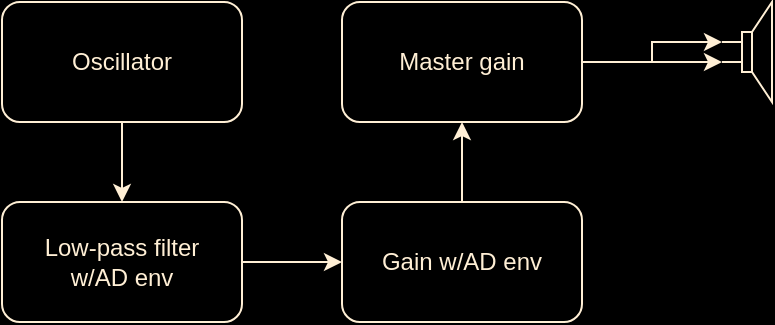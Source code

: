 <mxfile version="12.1.0" type="device" pages="1"><diagram id="mef8zlTb4oxNUUyPIRAg" name="Page-1"><mxGraphModel dx="1061" dy="952" grid="1" gridSize="10" guides="1" tooltips="1" connect="1" arrows="1" fold="1" page="1" pageScale="1" pageWidth="850" pageHeight="1100" background="#000000" math="0" shadow="0"><root><mxCell id="0"/><mxCell id="1" parent="0"/><mxCell id="3uo2h157oQtOCP4Umfj8-15" style="rounded=0;orthogonalLoop=1;jettySize=auto;html=1;entryX=0.5;entryY=0;entryDx=0;entryDy=0;strokeColor=#FFEFD5;fontColor=#FFEFD5;" edge="1" parent="1" source="3uo2h157oQtOCP4Umfj8-1" target="3uo2h157oQtOCP4Umfj8-14"><mxGeometry relative="1" as="geometry"/></mxCell><mxCell id="3uo2h157oQtOCP4Umfj8-1" value="Oscillator" style="rounded=1;whiteSpace=wrap;html=1;fillColor=none;strokeColor=#FFEFD5;fontColor=#FFEFD5;" vertex="1" parent="1"><mxGeometry x="150" y="120" width="120" height="60" as="geometry"/></mxCell><mxCell id="3uo2h157oQtOCP4Umfj8-4" value="" style="pointerEvents=1;verticalLabelPosition=bottom;shadow=0;dashed=0;align=center;html=1;verticalAlign=top;strokeWidth=1;shape=mxgraph.electrical.electro-mechanical.loudspeaker;fillColor=none;strokeColor=#FFEFD5;fontColor=#FFEFD5;" vertex="1" parent="1"><mxGeometry x="510" y="120" width="25" height="50" as="geometry"/></mxCell><mxCell id="3uo2h157oQtOCP4Umfj8-11" style="edgeStyle=orthogonalEdgeStyle;rounded=0;orthogonalLoop=1;jettySize=auto;html=1;entryX=0;entryY=0.4;entryDx=0;entryDy=0;entryPerimeter=0;fillColor=none;strokeColor=#FFEFD5;fontColor=#FFEFD5;" edge="1" parent="1" source="3uo2h157oQtOCP4Umfj8-8" target="3uo2h157oQtOCP4Umfj8-4"><mxGeometry relative="1" as="geometry"/></mxCell><mxCell id="3uo2h157oQtOCP4Umfj8-12" style="edgeStyle=orthogonalEdgeStyle;rounded=0;orthogonalLoop=1;jettySize=auto;html=1;entryX=0;entryY=0.6;entryDx=0;entryDy=0;entryPerimeter=0;fillColor=none;strokeColor=#FFEFD5;fontColor=#FFEFD5;" edge="1" parent="1" source="3uo2h157oQtOCP4Umfj8-8" target="3uo2h157oQtOCP4Umfj8-4"><mxGeometry relative="1" as="geometry"/></mxCell><mxCell id="3uo2h157oQtOCP4Umfj8-8" value="Master gain" style="rounded=1;whiteSpace=wrap;html=1;fillColor=none;strokeColor=#FFEFD5;fontColor=#FFEFD5;" vertex="1" parent="1"><mxGeometry x="320" y="120" width="120" height="60" as="geometry"/></mxCell><mxCell id="3uo2h157oQtOCP4Umfj8-18" style="edgeStyle=none;rounded=0;orthogonalLoop=1;jettySize=auto;html=1;entryX=0;entryY=0.5;entryDx=0;entryDy=0;strokeColor=#FFEFD5;fontColor=#FFEFD5;" edge="1" parent="1" source="3uo2h157oQtOCP4Umfj8-14" target="3uo2h157oQtOCP4Umfj8-17"><mxGeometry relative="1" as="geometry"/></mxCell><mxCell id="3uo2h157oQtOCP4Umfj8-14" value="Low-pass filter&lt;br&gt;w/AD env" style="rounded=1;whiteSpace=wrap;html=1;fillColor=none;strokeColor=#FFEFD5;fontColor=#FFEFD5;" vertex="1" parent="1"><mxGeometry x="150" y="220" width="120" height="60" as="geometry"/></mxCell><mxCell id="3uo2h157oQtOCP4Umfj8-19" style="edgeStyle=none;rounded=0;orthogonalLoop=1;jettySize=auto;html=1;entryX=0.5;entryY=1;entryDx=0;entryDy=0;strokeColor=#FFEFD5;fontColor=#FFEFD5;" edge="1" parent="1" source="3uo2h157oQtOCP4Umfj8-17" target="3uo2h157oQtOCP4Umfj8-8"><mxGeometry relative="1" as="geometry"/></mxCell><mxCell id="3uo2h157oQtOCP4Umfj8-17" value="Gain w/AD env" style="rounded=1;whiteSpace=wrap;html=1;fillColor=none;strokeColor=#FFEFD5;fontColor=#FFEFD5;" vertex="1" parent="1"><mxGeometry x="320" y="220" width="120" height="60" as="geometry"/></mxCell></root></mxGraphModel></diagram></mxfile>